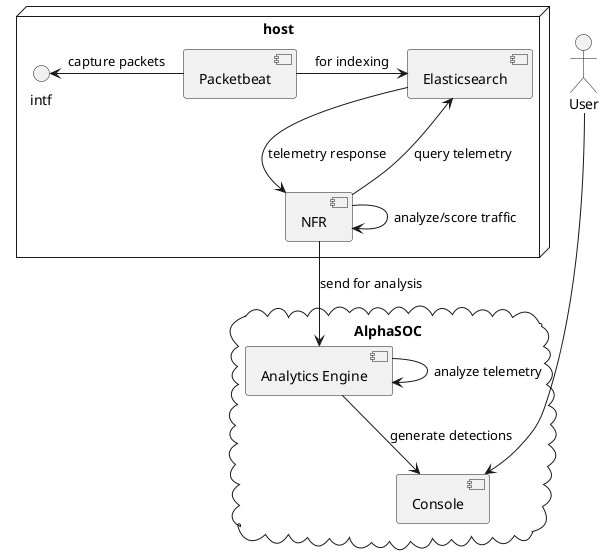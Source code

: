 @startuml
node "host" {
  () "intf" <- [Packetbeat] : capture packets
  [Packetbeat] -> [Elasticsearch] : for indexing
  [NFR] -> [Elasticsearch] : query telemetry
  [Elasticsearch] --> [NFR] : telemetry response
  [NFR] -> [NFR] : analyze/score traffic
}

cloud "AlphaSOC" {
  [Analytics Engine]
  [Console]
}

:User: ----> [Console]

[NFR] --> [Analytics Engine] : send for analysis
[Analytics Engine] --> [Analytics Engine] : analyze telemetry
[Analytics Engine] --> [Console] : generate detections
@enduml
